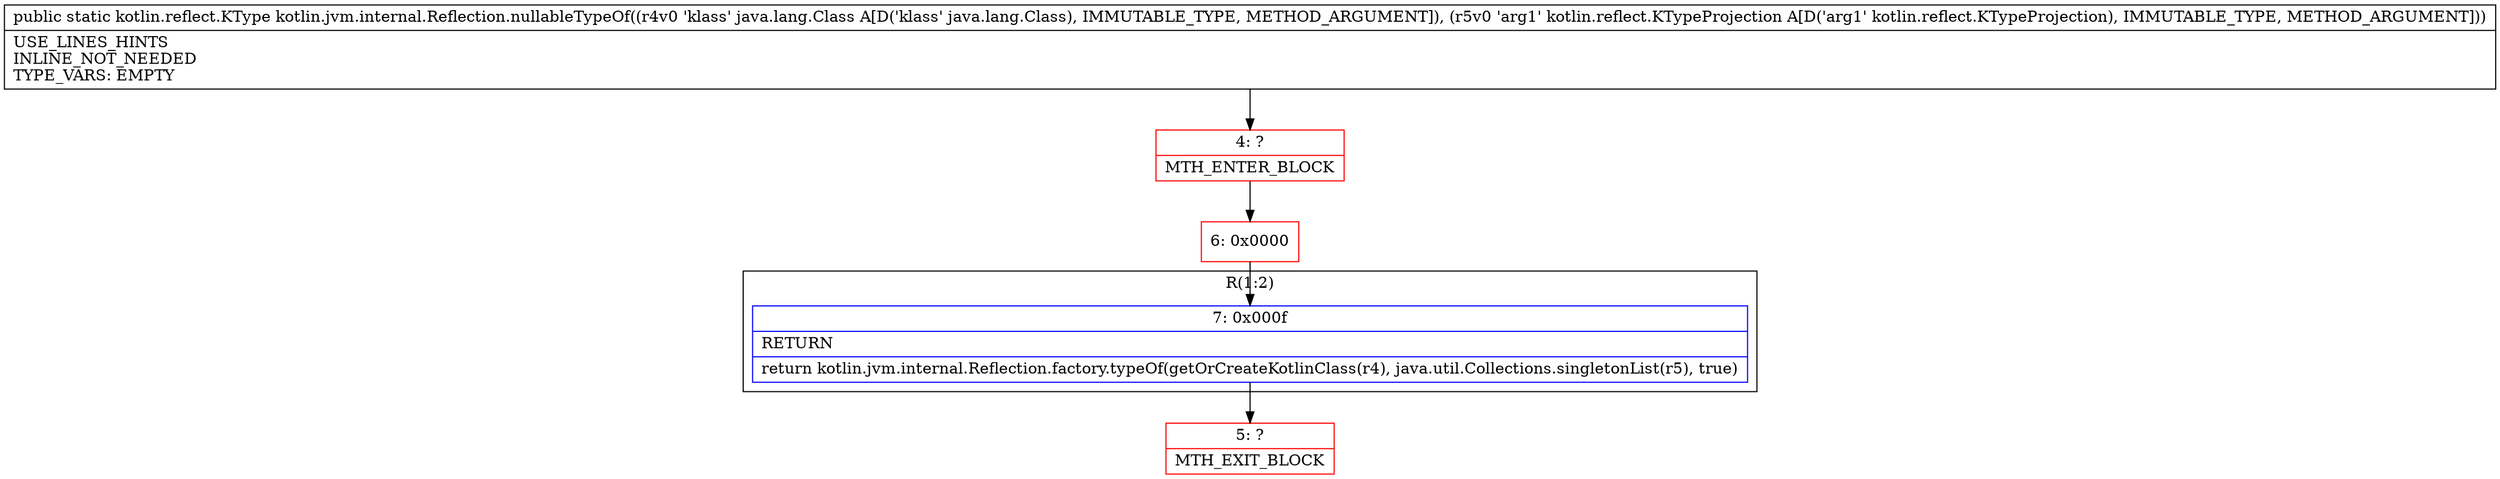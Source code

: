 digraph "CFG forkotlin.jvm.internal.Reflection.nullableTypeOf(Ljava\/lang\/Class;Lkotlin\/reflect\/KTypeProjection;)Lkotlin\/reflect\/KType;" {
subgraph cluster_Region_602150517 {
label = "R(1:2)";
node [shape=record,color=blue];
Node_7 [shape=record,label="{7\:\ 0x000f|RETURN\l|return kotlin.jvm.internal.Reflection.factory.typeOf(getOrCreateKotlinClass(r4), java.util.Collections.singletonList(r5), true)\l}"];
}
Node_4 [shape=record,color=red,label="{4\:\ ?|MTH_ENTER_BLOCK\l}"];
Node_6 [shape=record,color=red,label="{6\:\ 0x0000}"];
Node_5 [shape=record,color=red,label="{5\:\ ?|MTH_EXIT_BLOCK\l}"];
MethodNode[shape=record,label="{public static kotlin.reflect.KType kotlin.jvm.internal.Reflection.nullableTypeOf((r4v0 'klass' java.lang.Class A[D('klass' java.lang.Class), IMMUTABLE_TYPE, METHOD_ARGUMENT]), (r5v0 'arg1' kotlin.reflect.KTypeProjection A[D('arg1' kotlin.reflect.KTypeProjection), IMMUTABLE_TYPE, METHOD_ARGUMENT]))  | USE_LINES_HINTS\lINLINE_NOT_NEEDED\lTYPE_VARS: EMPTY\l}"];
MethodNode -> Node_4;Node_7 -> Node_5;
Node_4 -> Node_6;
Node_6 -> Node_7;
}

